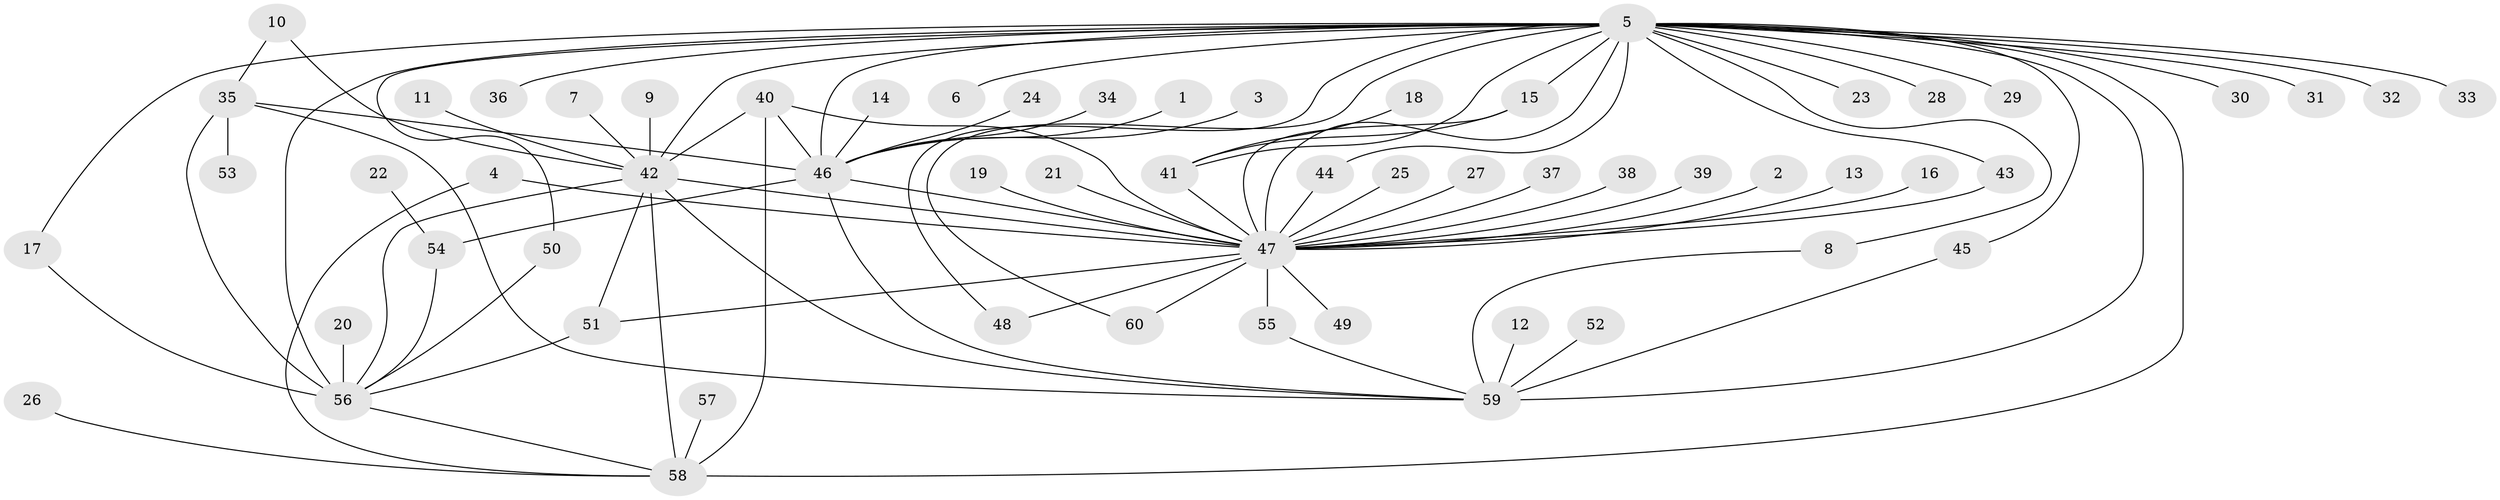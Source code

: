 // original degree distribution, {29: 0.016666666666666666, 8: 0.025, 3: 0.058333333333333334, 13: 0.008333333333333333, 4: 0.058333333333333334, 1: 0.55, 11: 0.016666666666666666, 6: 0.025, 7: 0.008333333333333333, 2: 0.20833333333333334, 5: 0.025}
// Generated by graph-tools (version 1.1) at 2025/25/03/09/25 03:25:57]
// undirected, 60 vertices, 88 edges
graph export_dot {
graph [start="1"]
  node [color=gray90,style=filled];
  1;
  2;
  3;
  4;
  5;
  6;
  7;
  8;
  9;
  10;
  11;
  12;
  13;
  14;
  15;
  16;
  17;
  18;
  19;
  20;
  21;
  22;
  23;
  24;
  25;
  26;
  27;
  28;
  29;
  30;
  31;
  32;
  33;
  34;
  35;
  36;
  37;
  38;
  39;
  40;
  41;
  42;
  43;
  44;
  45;
  46;
  47;
  48;
  49;
  50;
  51;
  52;
  53;
  54;
  55;
  56;
  57;
  58;
  59;
  60;
  1 -- 46 [weight=1.0];
  2 -- 47 [weight=1.0];
  3 -- 46 [weight=1.0];
  4 -- 47 [weight=1.0];
  4 -- 58 [weight=1.0];
  5 -- 6 [weight=1.0];
  5 -- 8 [weight=1.0];
  5 -- 15 [weight=1.0];
  5 -- 17 [weight=1.0];
  5 -- 23 [weight=1.0];
  5 -- 28 [weight=1.0];
  5 -- 29 [weight=1.0];
  5 -- 30 [weight=1.0];
  5 -- 31 [weight=1.0];
  5 -- 32 [weight=1.0];
  5 -- 33 [weight=1.0];
  5 -- 36 [weight=1.0];
  5 -- 41 [weight=1.0];
  5 -- 42 [weight=2.0];
  5 -- 43 [weight=1.0];
  5 -- 44 [weight=1.0];
  5 -- 45 [weight=1.0];
  5 -- 46 [weight=1.0];
  5 -- 47 [weight=1.0];
  5 -- 48 [weight=1.0];
  5 -- 50 [weight=1.0];
  5 -- 56 [weight=2.0];
  5 -- 58 [weight=2.0];
  5 -- 59 [weight=2.0];
  5 -- 60 [weight=1.0];
  7 -- 42 [weight=2.0];
  8 -- 59 [weight=1.0];
  9 -- 42 [weight=1.0];
  10 -- 35 [weight=1.0];
  10 -- 42 [weight=1.0];
  11 -- 42 [weight=1.0];
  12 -- 59 [weight=1.0];
  13 -- 47 [weight=1.0];
  14 -- 46 [weight=1.0];
  15 -- 41 [weight=1.0];
  15 -- 47 [weight=1.0];
  16 -- 47 [weight=1.0];
  17 -- 56 [weight=1.0];
  18 -- 41 [weight=1.0];
  19 -- 47 [weight=1.0];
  20 -- 56 [weight=1.0];
  21 -- 47 [weight=1.0];
  22 -- 54 [weight=1.0];
  24 -- 46 [weight=1.0];
  25 -- 47 [weight=1.0];
  26 -- 58 [weight=1.0];
  27 -- 47 [weight=1.0];
  34 -- 46 [weight=1.0];
  35 -- 46 [weight=1.0];
  35 -- 53 [weight=1.0];
  35 -- 56 [weight=2.0];
  35 -- 59 [weight=1.0];
  37 -- 47 [weight=1.0];
  38 -- 47 [weight=1.0];
  39 -- 47 [weight=1.0];
  40 -- 42 [weight=1.0];
  40 -- 46 [weight=1.0];
  40 -- 47 [weight=1.0];
  40 -- 58 [weight=1.0];
  41 -- 47 [weight=1.0];
  42 -- 47 [weight=2.0];
  42 -- 51 [weight=1.0];
  42 -- 56 [weight=1.0];
  42 -- 58 [weight=1.0];
  42 -- 59 [weight=1.0];
  43 -- 47 [weight=2.0];
  44 -- 47 [weight=1.0];
  45 -- 59 [weight=1.0];
  46 -- 47 [weight=1.0];
  46 -- 54 [weight=1.0];
  46 -- 59 [weight=1.0];
  47 -- 48 [weight=1.0];
  47 -- 49 [weight=1.0];
  47 -- 51 [weight=1.0];
  47 -- 55 [weight=1.0];
  47 -- 60 [weight=1.0];
  50 -- 56 [weight=1.0];
  51 -- 56 [weight=1.0];
  52 -- 59 [weight=1.0];
  54 -- 56 [weight=1.0];
  55 -- 59 [weight=1.0];
  56 -- 58 [weight=1.0];
  57 -- 58 [weight=1.0];
}
